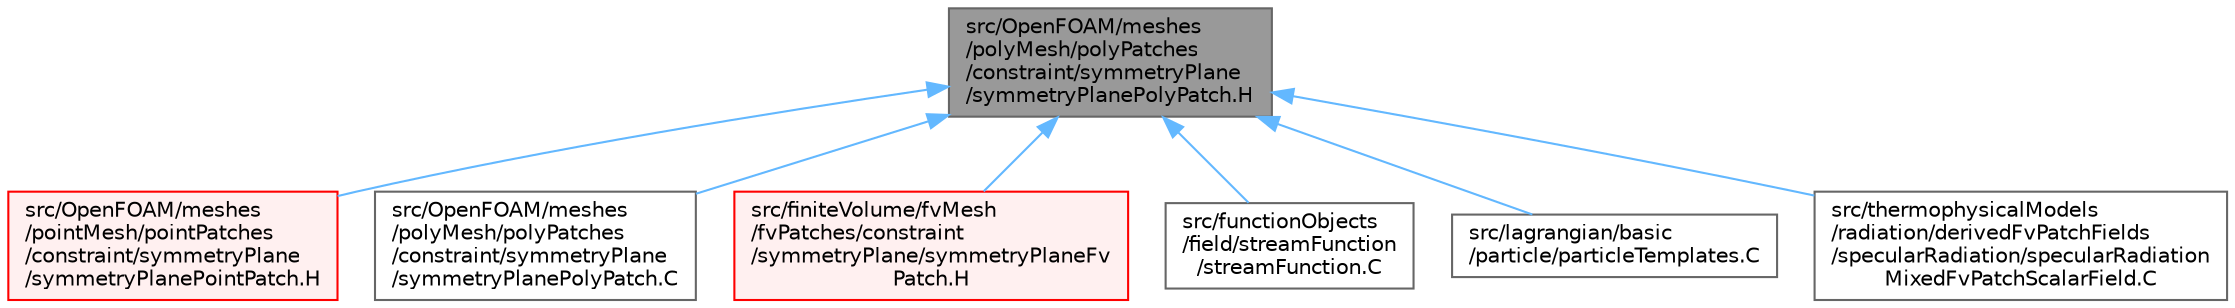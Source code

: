 digraph "src/OpenFOAM/meshes/polyMesh/polyPatches/constraint/symmetryPlane/symmetryPlanePolyPatch.H"
{
 // LATEX_PDF_SIZE
  bgcolor="transparent";
  edge [fontname=Helvetica,fontsize=10,labelfontname=Helvetica,labelfontsize=10];
  node [fontname=Helvetica,fontsize=10,shape=box,height=0.2,width=0.4];
  Node1 [id="Node000001",label="src/OpenFOAM/meshes\l/polyMesh/polyPatches\l/constraint/symmetryPlane\l/symmetryPlanePolyPatch.H",height=0.2,width=0.4,color="gray40", fillcolor="grey60", style="filled", fontcolor="black",tooltip=" "];
  Node1 -> Node2 [id="edge1_Node000001_Node000002",dir="back",color="steelblue1",style="solid",tooltip=" "];
  Node2 [id="Node000002",label="src/OpenFOAM/meshes\l/pointMesh/pointPatches\l/constraint/symmetryPlane\l/symmetryPlanePointPatch.H",height=0.2,width=0.4,color="red", fillcolor="#FFF0F0", style="filled",URL="$symmetryPlanePointPatch_8H.html",tooltip=" "];
  Node1 -> Node8 [id="edge2_Node000001_Node000008",dir="back",color="steelblue1",style="solid",tooltip=" "];
  Node8 [id="Node000008",label="src/OpenFOAM/meshes\l/polyMesh/polyPatches\l/constraint/symmetryPlane\l/symmetryPlanePolyPatch.C",height=0.2,width=0.4,color="grey40", fillcolor="white", style="filled",URL="$symmetryPlanePolyPatch_8C.html",tooltip=" "];
  Node1 -> Node9 [id="edge3_Node000001_Node000009",dir="back",color="steelblue1",style="solid",tooltip=" "];
  Node9 [id="Node000009",label="src/finiteVolume/fvMesh\l/fvPatches/constraint\l/symmetryPlane/symmetryPlaneFv\lPatch.H",height=0.2,width=0.4,color="red", fillcolor="#FFF0F0", style="filled",URL="$symmetryPlaneFvPatch_8H.html",tooltip=" "];
  Node1 -> Node20 [id="edge4_Node000001_Node000020",dir="back",color="steelblue1",style="solid",tooltip=" "];
  Node20 [id="Node000020",label="src/functionObjects\l/field/streamFunction\l/streamFunction.C",height=0.2,width=0.4,color="grey40", fillcolor="white", style="filled",URL="$streamFunction_8C.html",tooltip=" "];
  Node1 -> Node21 [id="edge5_Node000001_Node000021",dir="back",color="steelblue1",style="solid",tooltip=" "];
  Node21 [id="Node000021",label="src/lagrangian/basic\l/particle/particleTemplates.C",height=0.2,width=0.4,color="grey40", fillcolor="white", style="filled",URL="$particleTemplates_8C.html",tooltip=" "];
  Node1 -> Node22 [id="edge6_Node000001_Node000022",dir="back",color="steelblue1",style="solid",tooltip=" "];
  Node22 [id="Node000022",label="src/thermophysicalModels\l/radiation/derivedFvPatchFields\l/specularRadiation/specularRadiation\lMixedFvPatchScalarField.C",height=0.2,width=0.4,color="grey40", fillcolor="white", style="filled",URL="$specularRadiationMixedFvPatchScalarField_8C.html",tooltip=" "];
}
